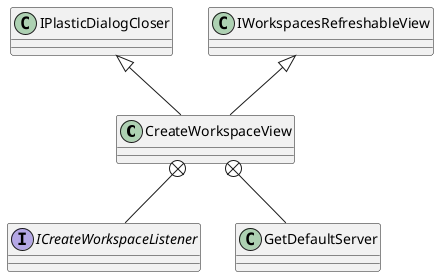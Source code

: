 @startuml
class CreateWorkspaceView {
}
interface ICreateWorkspaceListener {
}
class GetDefaultServer {
}
IPlasticDialogCloser <|-- CreateWorkspaceView
IWorkspacesRefreshableView <|-- CreateWorkspaceView
CreateWorkspaceView +-- ICreateWorkspaceListener
CreateWorkspaceView +-- GetDefaultServer
@enduml
